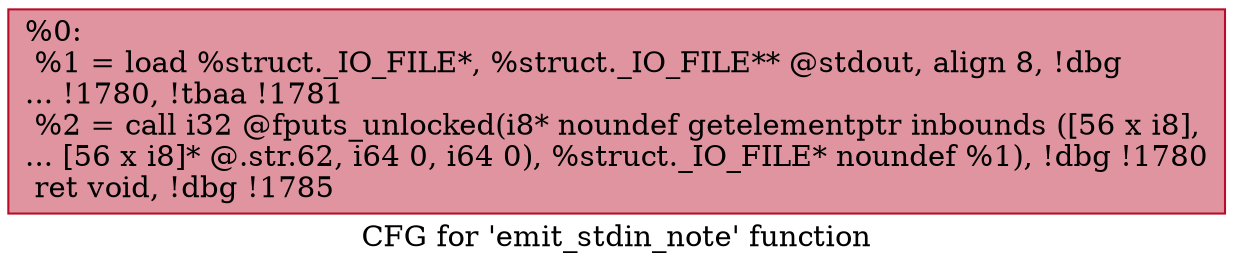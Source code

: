 digraph "CFG for 'emit_stdin_note' function" {
	label="CFG for 'emit_stdin_note' function";

	Node0x22ca910 [shape=record,color="#b70d28ff", style=filled, fillcolor="#b70d2870",label="{%0:\l  %1 = load %struct._IO_FILE*, %struct._IO_FILE** @stdout, align 8, !dbg\l... !1780, !tbaa !1781\l  %2 = call i32 @fputs_unlocked(i8* noundef getelementptr inbounds ([56 x i8],\l... [56 x i8]* @.str.62, i64 0, i64 0), %struct._IO_FILE* noundef %1), !dbg !1780\l  ret void, !dbg !1785\l}"];
}
